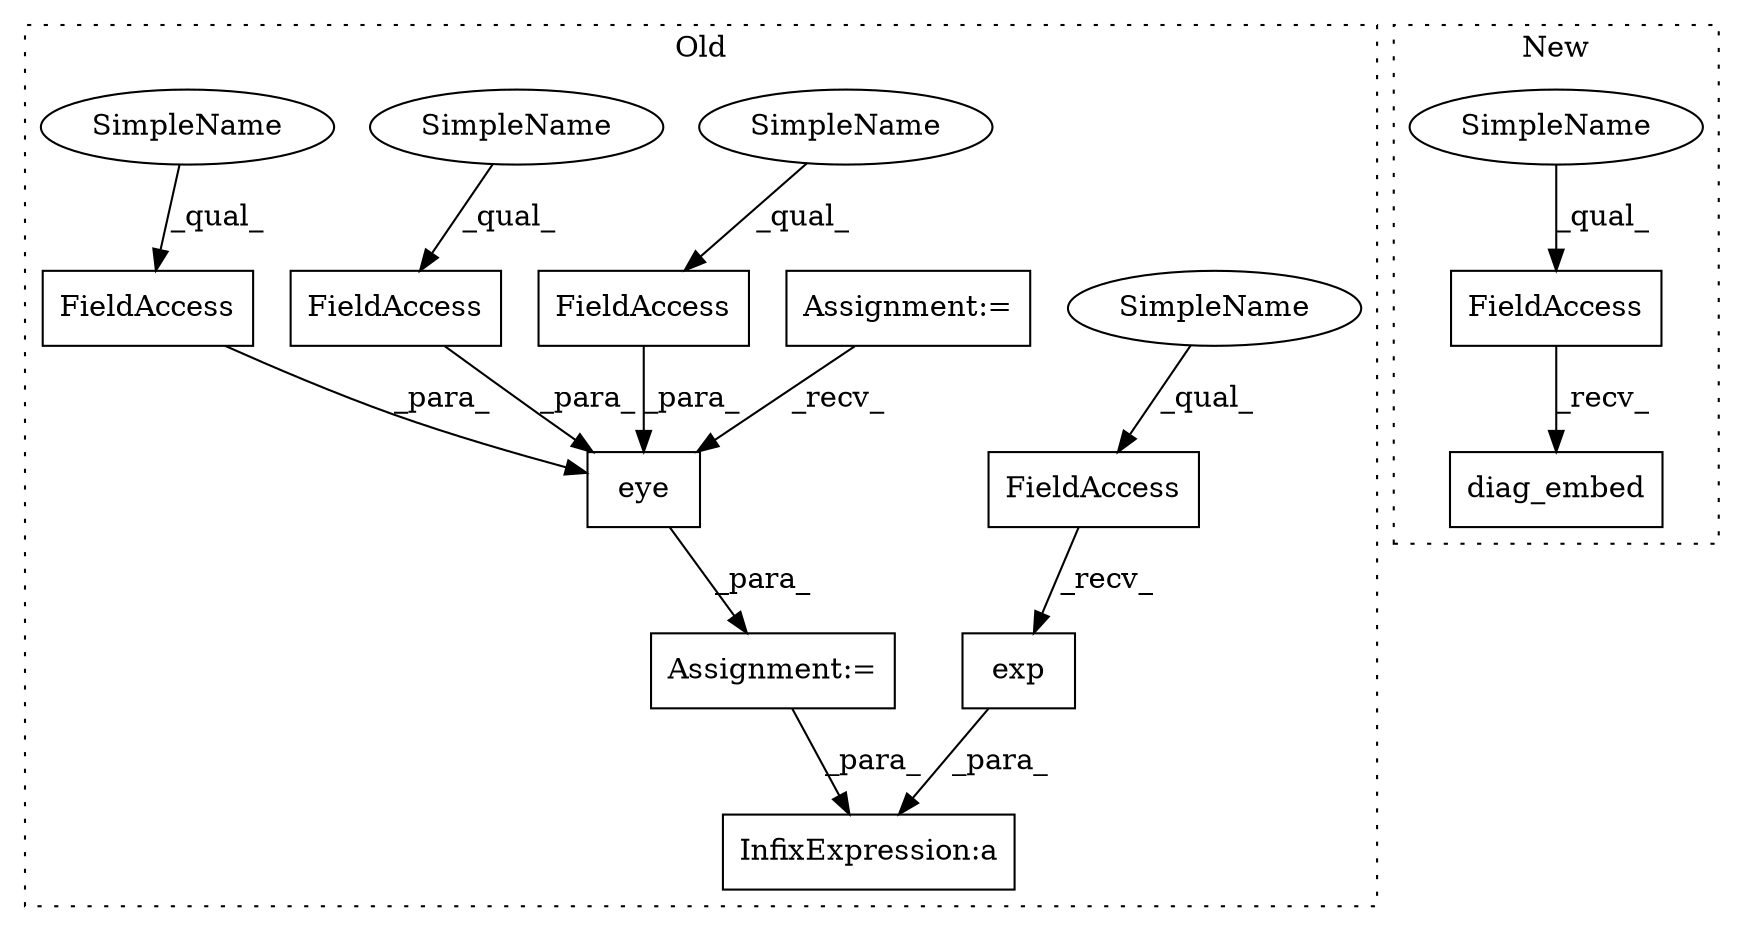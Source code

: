 digraph G {
subgraph cluster0 {
1 [label="exp" a="32" s="4134" l="5" shape="box"];
3 [label="InfixExpression:a" a="27" s="4139" l="3" shape="box"];
4 [label="eye" a="32" s="3932,3987" l="4,1" shape="box"];
5 [label="FieldAccess" a="22" s="4104" l="29" shape="box"];
7 [label="FieldAccess" a="22" s="3936" l="14" shape="box"];
8 [label="FieldAccess" a="22" s="3970" l="17" shape="box"];
9 [label="FieldAccess" a="22" s="3951" l="18" shape="box"];
10 [label="Assignment:=" a="7" s="3925" l="1" shape="box"];
11 [label="Assignment:=" a="7" s="3564" l="5" shape="box"];
12 [label="SimpleName" a="42" s="4104" l="4" shape="ellipse"];
13 [label="SimpleName" a="42" s="3936" l="4" shape="ellipse"];
14 [label="SimpleName" a="42" s="3970" l="11" shape="ellipse"];
15 [label="SimpleName" a="42" s="3951" l="11" shape="ellipse"];
label = "Old";
style="dotted";
}
subgraph cluster1 {
2 [label="diag_embed" a="32" s="3916" l="12" shape="box"];
6 [label="FieldAccess" a="22" s="3890" l="25" shape="box"];
16 [label="SimpleName" a="42" s="3890" l="4" shape="ellipse"];
label = "New";
style="dotted";
}
1 -> 3 [label="_para_"];
4 -> 10 [label="_para_"];
5 -> 1 [label="_recv_"];
6 -> 2 [label="_recv_"];
7 -> 4 [label="_para_"];
8 -> 4 [label="_para_"];
9 -> 4 [label="_para_"];
10 -> 3 [label="_para_"];
11 -> 4 [label="_recv_"];
12 -> 5 [label="_qual_"];
13 -> 7 [label="_qual_"];
14 -> 8 [label="_qual_"];
15 -> 9 [label="_qual_"];
16 -> 6 [label="_qual_"];
}